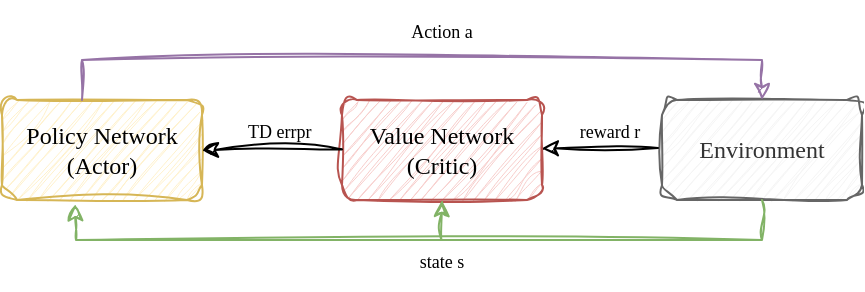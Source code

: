 <mxfile version="27.1.5">
  <diagram name="第 1 页" id="3Lj46JTjBRr6I3ty7Zjj">
    <mxGraphModel dx="920" dy="434" grid="1" gridSize="10" guides="1" tooltips="1" connect="1" arrows="1" fold="1" page="1" pageScale="1" pageWidth="827" pageHeight="1169" math="1" shadow="0">
      <root>
        <mxCell id="0" />
        <mxCell id="1" parent="0" />
        <mxCell id="fZ_mb3iRuPxJW4_zwdLX-2" value="&lt;font face=&quot;Comic Sans MS&quot;&gt;Policy Network&lt;br&gt;(Actor)&lt;/font&gt;" style="rounded=1;whiteSpace=wrap;html=1;sketch=1;curveFitting=1;jiggle=2;fillColor=#fff2cc;strokeColor=#d6b656;" vertex="1" parent="1">
          <mxGeometry x="140" y="490" width="100" height="50" as="geometry" />
        </mxCell>
        <mxCell id="fZ_mb3iRuPxJW4_zwdLX-3" value="&lt;font face=&quot;Comic Sans MS&quot;&gt;Value Network&lt;br&gt;(Critic)&lt;/font&gt;" style="rounded=1;whiteSpace=wrap;html=1;sketch=1;curveFitting=1;jiggle=2;fillColor=#f8cecc;strokeColor=#b85450;" vertex="1" parent="1">
          <mxGeometry x="310" y="490" width="100" height="50" as="geometry" />
        </mxCell>
        <mxCell id="fZ_mb3iRuPxJW4_zwdLX-4" value="&lt;font face=&quot;Comic Sans MS&quot;&gt;Environment&lt;/font&gt;" style="rounded=1;whiteSpace=wrap;html=1;sketch=1;curveFitting=1;jiggle=2;fillColor=#f5f5f5;strokeColor=#666666;fontColor=#333333;" vertex="1" parent="1">
          <mxGeometry x="470" y="490" width="100" height="50" as="geometry" />
        </mxCell>
        <mxCell id="fZ_mb3iRuPxJW4_zwdLX-5" value="" style="endArrow=classic;html=1;rounded=0;sketch=1;curveFitting=1;jiggle=2;entryX=0.5;entryY=0;entryDx=0;entryDy=0;fillColor=#e1d5e7;strokeColor=#9673a6;" edge="1" parent="1" target="fZ_mb3iRuPxJW4_zwdLX-4">
          <mxGeometry width="50" height="50" relative="1" as="geometry">
            <mxPoint x="180" y="490" as="sourcePoint" />
            <mxPoint x="530" y="450" as="targetPoint" />
            <Array as="points">
              <mxPoint x="180" y="470" />
              <mxPoint x="520" y="470" />
            </Array>
          </mxGeometry>
        </mxCell>
        <mxCell id="fZ_mb3iRuPxJW4_zwdLX-7" value="" style="endArrow=classic;html=1;rounded=0;entryX=0.365;entryY=1.043;entryDx=0;entryDy=0;entryPerimeter=0;sketch=1;curveFitting=1;jiggle=2;fillColor=#d5e8d4;strokeColor=#82b366;" edge="1" parent="1" target="fZ_mb3iRuPxJW4_zwdLX-2">
          <mxGeometry width="50" height="50" relative="1" as="geometry">
            <mxPoint x="520" y="540" as="sourcePoint" />
            <mxPoint x="180" y="560" as="targetPoint" />
            <Array as="points">
              <mxPoint x="520" y="560" />
              <mxPoint x="177" y="560" />
            </Array>
          </mxGeometry>
        </mxCell>
        <mxCell id="fZ_mb3iRuPxJW4_zwdLX-8" value="" style="endArrow=classic;html=1;rounded=0;entryX=1.019;entryY=0.604;entryDx=0;entryDy=0;entryPerimeter=0;sketch=1;curveFitting=1;jiggle=2;" edge="1" parent="1">
          <mxGeometry width="50" height="50" relative="1" as="geometry">
            <mxPoint x="468" y="514" as="sourcePoint" />
            <mxPoint x="409.9" y="514.2" as="targetPoint" />
          </mxGeometry>
        </mxCell>
        <mxCell id="fZ_mb3iRuPxJW4_zwdLX-9" value="" style="endArrow=classic;html=1;rounded=0;entryX=1;entryY=0.5;entryDx=0;entryDy=0;sketch=1;curveFitting=1;jiggle=2;" edge="1" parent="1" target="fZ_mb3iRuPxJW4_zwdLX-2">
          <mxGeometry width="50" height="50" relative="1" as="geometry">
            <mxPoint x="310.0" y="514.68" as="sourcePoint" />
            <mxPoint x="251.9" y="514.88" as="targetPoint" />
          </mxGeometry>
        </mxCell>
        <mxCell id="fZ_mb3iRuPxJW4_zwdLX-10" value="" style="endArrow=classic;html=1;rounded=0;sketch=1;curveFitting=1;jiggle=2;fillColor=#d5e8d4;strokeColor=#82b366;" edge="1" parent="1">
          <mxGeometry width="50" height="50" relative="1" as="geometry">
            <mxPoint x="359.68" y="560" as="sourcePoint" />
            <mxPoint x="360" y="540" as="targetPoint" />
          </mxGeometry>
        </mxCell>
        <mxCell id="fZ_mb3iRuPxJW4_zwdLX-12" value="&lt;font style=&quot;font-size: 9px;&quot; face=&quot;Comic Sans MS&quot;&gt;Action a&lt;/font&gt;" style="text;strokeColor=none;align=center;fillColor=none;html=1;verticalAlign=middle;whiteSpace=wrap;rounded=0;" vertex="1" parent="1">
          <mxGeometry x="330" y="440" width="60" height="30" as="geometry" />
        </mxCell>
        <mxCell id="fZ_mb3iRuPxJW4_zwdLX-14" value="&lt;font style=&quot;font-size: 9px;&quot; face=&quot;Comic Sans MS&quot;&gt;state s&lt;/font&gt;" style="text;strokeColor=none;align=center;fillColor=none;html=1;verticalAlign=middle;whiteSpace=wrap;rounded=0;" vertex="1" parent="1">
          <mxGeometry x="330" y="555" width="60" height="30" as="geometry" />
        </mxCell>
        <mxCell id="fZ_mb3iRuPxJW4_zwdLX-15" value="&lt;font style=&quot;font-size: 9px;&quot; face=&quot;Comic Sans MS&quot;&gt;reward r&lt;/font&gt;" style="text;strokeColor=none;align=center;fillColor=none;html=1;verticalAlign=middle;whiteSpace=wrap;rounded=0;" vertex="1" parent="1">
          <mxGeometry x="414" y="490" width="60" height="30" as="geometry" />
        </mxCell>
        <mxCell id="fZ_mb3iRuPxJW4_zwdLX-16" value="&lt;font style=&quot;font-size: 9px;&quot; face=&quot;Comic Sans MS&quot;&gt;TD errpr&amp;nbsp;&lt;/font&gt;" style="text;strokeColor=none;align=center;fillColor=none;html=1;verticalAlign=middle;whiteSpace=wrap;rounded=0;" vertex="1" parent="1">
          <mxGeometry x="250" y="490" width="60" height="30" as="geometry" />
        </mxCell>
      </root>
    </mxGraphModel>
  </diagram>
</mxfile>
